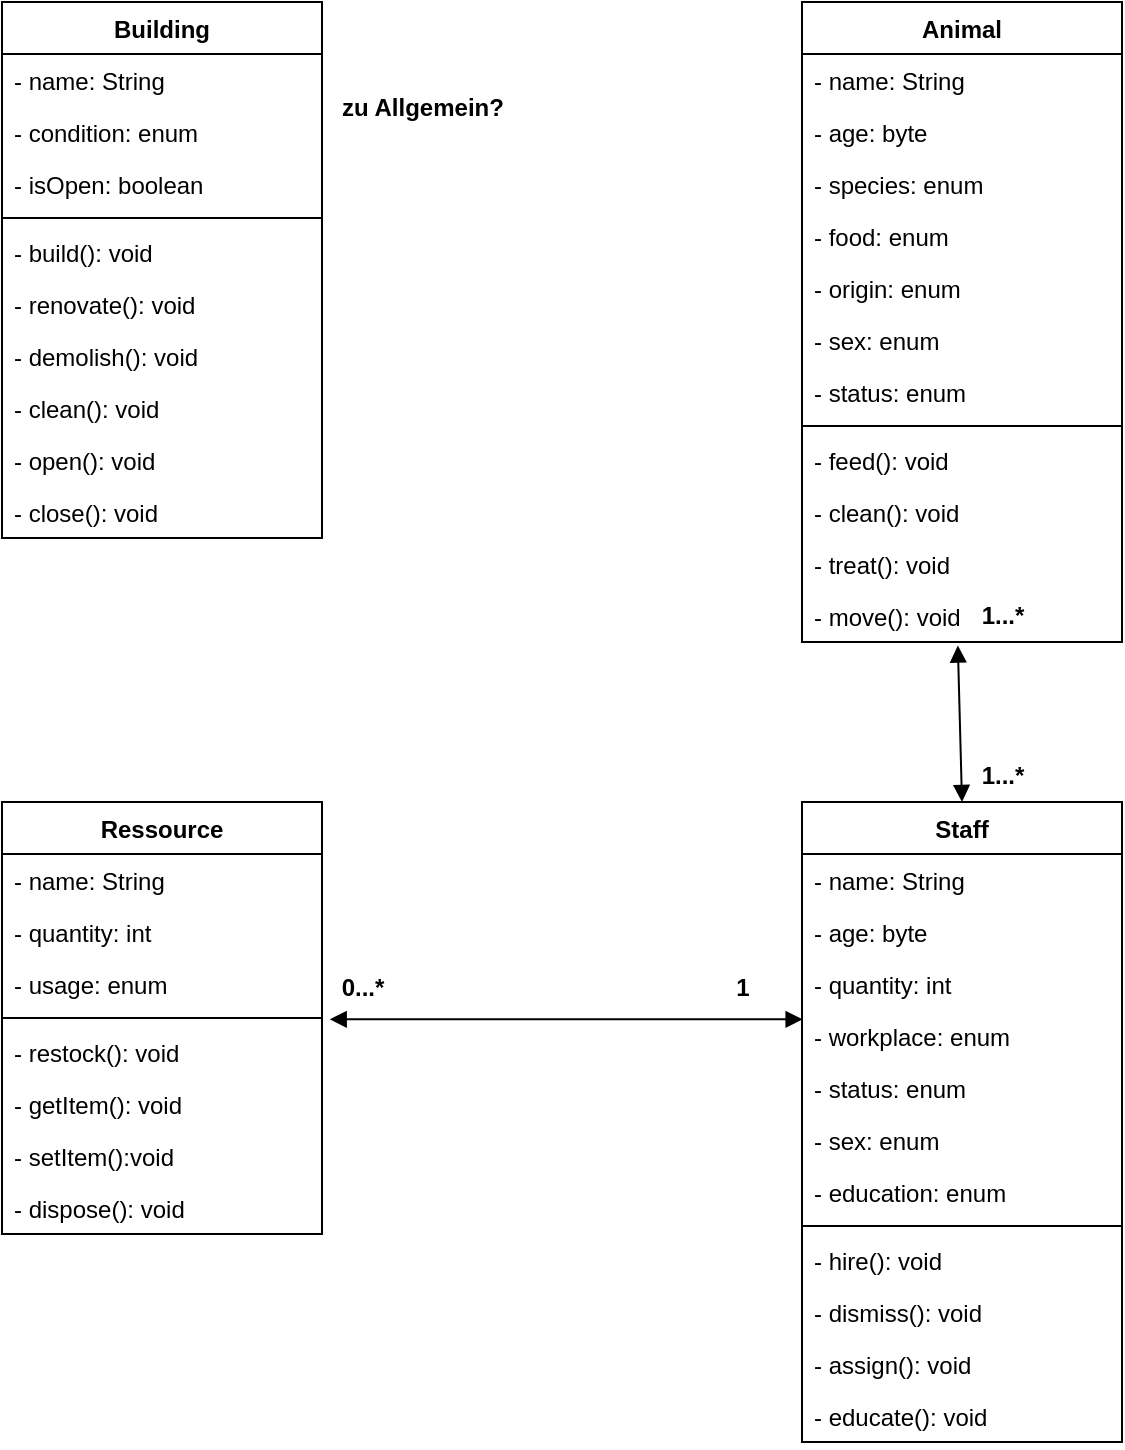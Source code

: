 <mxfile version="24.8.3">
  <diagram name="Seite-1" id="jhEdLDE9WR9IHldSoM_a">
    <mxGraphModel dx="2047" dy="879" grid="1" gridSize="10" guides="1" tooltips="1" connect="1" arrows="1" fold="1" page="1" pageScale="1" pageWidth="827" pageHeight="1169" math="0" shadow="0">
      <root>
        <mxCell id="0" />
        <mxCell id="1" parent="0" />
        <mxCell id="kD3LuIa5EYnHTXpDRzE3-5" value="Building" style="swimlane;fontStyle=1;align=center;verticalAlign=top;childLayout=stackLayout;horizontal=1;startSize=26;horizontalStack=0;resizeParent=1;resizeParentMax=0;resizeLast=0;collapsible=1;marginBottom=0;whiteSpace=wrap;html=1;" vertex="1" parent="1">
          <mxGeometry x="40" y="40" width="160" height="268" as="geometry">
            <mxRectangle x="40" y="40" width="80" height="30" as="alternateBounds" />
          </mxGeometry>
        </mxCell>
        <mxCell id="kD3LuIa5EYnHTXpDRzE3-6" value="- name: String" style="text;strokeColor=none;fillColor=none;align=left;verticalAlign=top;spacingLeft=4;spacingRight=4;overflow=hidden;rotatable=0;points=[[0,0.5],[1,0.5]];portConstraint=eastwest;whiteSpace=wrap;html=1;" vertex="1" parent="kD3LuIa5EYnHTXpDRzE3-5">
          <mxGeometry y="26" width="160" height="26" as="geometry" />
        </mxCell>
        <mxCell id="kD3LuIa5EYnHTXpDRzE3-10" value="- condition: enum" style="text;strokeColor=none;fillColor=none;align=left;verticalAlign=top;spacingLeft=4;spacingRight=4;overflow=hidden;rotatable=0;points=[[0,0.5],[1,0.5]];portConstraint=eastwest;whiteSpace=wrap;html=1;" vertex="1" parent="kD3LuIa5EYnHTXpDRzE3-5">
          <mxGeometry y="52" width="160" height="26" as="geometry" />
        </mxCell>
        <mxCell id="kD3LuIa5EYnHTXpDRzE3-11" value="- isOpen: boolean" style="text;strokeColor=none;fillColor=none;align=left;verticalAlign=top;spacingLeft=4;spacingRight=4;overflow=hidden;rotatable=0;points=[[0,0.5],[1,0.5]];portConstraint=eastwest;whiteSpace=wrap;html=1;" vertex="1" parent="kD3LuIa5EYnHTXpDRzE3-5">
          <mxGeometry y="78" width="160" height="26" as="geometry" />
        </mxCell>
        <mxCell id="kD3LuIa5EYnHTXpDRzE3-7" value="" style="line;strokeWidth=1;fillColor=none;align=left;verticalAlign=middle;spacingTop=-1;spacingLeft=3;spacingRight=3;rotatable=0;labelPosition=right;points=[];portConstraint=eastwest;strokeColor=inherit;" vertex="1" parent="kD3LuIa5EYnHTXpDRzE3-5">
          <mxGeometry y="104" width="160" height="8" as="geometry" />
        </mxCell>
        <mxCell id="kD3LuIa5EYnHTXpDRzE3-8" value="- build(): void" style="text;strokeColor=none;fillColor=none;align=left;verticalAlign=top;spacingLeft=4;spacingRight=4;overflow=hidden;rotatable=0;points=[[0,0.5],[1,0.5]];portConstraint=eastwest;whiteSpace=wrap;html=1;" vertex="1" parent="kD3LuIa5EYnHTXpDRzE3-5">
          <mxGeometry y="112" width="160" height="26" as="geometry" />
        </mxCell>
        <mxCell id="kD3LuIa5EYnHTXpDRzE3-12" value="- renovate(): void" style="text;strokeColor=none;fillColor=none;align=left;verticalAlign=top;spacingLeft=4;spacingRight=4;overflow=hidden;rotatable=0;points=[[0,0.5],[1,0.5]];portConstraint=eastwest;whiteSpace=wrap;html=1;" vertex="1" parent="kD3LuIa5EYnHTXpDRzE3-5">
          <mxGeometry y="138" width="160" height="26" as="geometry" />
        </mxCell>
        <mxCell id="kD3LuIa5EYnHTXpDRzE3-13" value="- demolish(): void" style="text;strokeColor=none;fillColor=none;align=left;verticalAlign=top;spacingLeft=4;spacingRight=4;overflow=hidden;rotatable=0;points=[[0,0.5],[1,0.5]];portConstraint=eastwest;whiteSpace=wrap;html=1;" vertex="1" parent="kD3LuIa5EYnHTXpDRzE3-5">
          <mxGeometry y="164" width="160" height="26" as="geometry" />
        </mxCell>
        <mxCell id="kD3LuIa5EYnHTXpDRzE3-14" value="- clean(): void" style="text;strokeColor=none;fillColor=none;align=left;verticalAlign=top;spacingLeft=4;spacingRight=4;overflow=hidden;rotatable=0;points=[[0,0.5],[1,0.5]];portConstraint=eastwest;whiteSpace=wrap;html=1;" vertex="1" parent="kD3LuIa5EYnHTXpDRzE3-5">
          <mxGeometry y="190" width="160" height="26" as="geometry" />
        </mxCell>
        <mxCell id="kD3LuIa5EYnHTXpDRzE3-15" value="- open(): void" style="text;strokeColor=none;fillColor=none;align=left;verticalAlign=top;spacingLeft=4;spacingRight=4;overflow=hidden;rotatable=0;points=[[0,0.5],[1,0.5]];portConstraint=eastwest;whiteSpace=wrap;html=1;" vertex="1" parent="kD3LuIa5EYnHTXpDRzE3-5">
          <mxGeometry y="216" width="160" height="26" as="geometry" />
        </mxCell>
        <mxCell id="kD3LuIa5EYnHTXpDRzE3-16" value="- close(): void" style="text;strokeColor=none;fillColor=none;align=left;verticalAlign=top;spacingLeft=4;spacingRight=4;overflow=hidden;rotatable=0;points=[[0,0.5],[1,0.5]];portConstraint=eastwest;whiteSpace=wrap;html=1;" vertex="1" parent="kD3LuIa5EYnHTXpDRzE3-5">
          <mxGeometry y="242" width="160" height="26" as="geometry" />
        </mxCell>
        <mxCell id="kD3LuIa5EYnHTXpDRzE3-17" value="Staff" style="swimlane;fontStyle=1;align=center;verticalAlign=top;childLayout=stackLayout;horizontal=1;startSize=26;horizontalStack=0;resizeParent=1;resizeParentMax=0;resizeLast=0;collapsible=1;marginBottom=0;whiteSpace=wrap;html=1;" vertex="1" parent="1">
          <mxGeometry x="440" y="440" width="160" height="320" as="geometry" />
        </mxCell>
        <mxCell id="kD3LuIa5EYnHTXpDRzE3-18" value="- name: String" style="text;strokeColor=none;fillColor=none;align=left;verticalAlign=top;spacingLeft=4;spacingRight=4;overflow=hidden;rotatable=0;points=[[0,0.5],[1,0.5]];portConstraint=eastwest;whiteSpace=wrap;html=1;" vertex="1" parent="kD3LuIa5EYnHTXpDRzE3-17">
          <mxGeometry y="26" width="160" height="26" as="geometry" />
        </mxCell>
        <mxCell id="kD3LuIa5EYnHTXpDRzE3-22" value="- age: byte" style="text;strokeColor=none;fillColor=none;align=left;verticalAlign=top;spacingLeft=4;spacingRight=4;overflow=hidden;rotatable=0;points=[[0,0.5],[1,0.5]];portConstraint=eastwest;whiteSpace=wrap;html=1;" vertex="1" parent="kD3LuIa5EYnHTXpDRzE3-17">
          <mxGeometry y="52" width="160" height="26" as="geometry" />
        </mxCell>
        <mxCell id="kD3LuIa5EYnHTXpDRzE3-23" value="- quantity: int" style="text;strokeColor=none;fillColor=none;align=left;verticalAlign=top;spacingLeft=4;spacingRight=4;overflow=hidden;rotatable=0;points=[[0,0.5],[1,0.5]];portConstraint=eastwest;whiteSpace=wrap;html=1;" vertex="1" parent="kD3LuIa5EYnHTXpDRzE3-17">
          <mxGeometry y="78" width="160" height="26" as="geometry" />
        </mxCell>
        <mxCell id="kD3LuIa5EYnHTXpDRzE3-21" value="- workplace: enum" style="text;strokeColor=none;fillColor=none;align=left;verticalAlign=top;spacingLeft=4;spacingRight=4;overflow=hidden;rotatable=0;points=[[0,0.5],[1,0.5]];portConstraint=eastwest;whiteSpace=wrap;html=1;" vertex="1" parent="kD3LuIa5EYnHTXpDRzE3-17">
          <mxGeometry y="104" width="160" height="26" as="geometry" />
        </mxCell>
        <mxCell id="kD3LuIa5EYnHTXpDRzE3-25" value="- status: enum" style="text;strokeColor=none;fillColor=none;align=left;verticalAlign=top;spacingLeft=4;spacingRight=4;overflow=hidden;rotatable=0;points=[[0,0.5],[1,0.5]];portConstraint=eastwest;whiteSpace=wrap;html=1;" vertex="1" parent="kD3LuIa5EYnHTXpDRzE3-17">
          <mxGeometry y="130" width="160" height="26" as="geometry" />
        </mxCell>
        <mxCell id="kD3LuIa5EYnHTXpDRzE3-26" value="- sex: enum" style="text;strokeColor=none;fillColor=none;align=left;verticalAlign=top;spacingLeft=4;spacingRight=4;overflow=hidden;rotatable=0;points=[[0,0.5],[1,0.5]];portConstraint=eastwest;whiteSpace=wrap;html=1;" vertex="1" parent="kD3LuIa5EYnHTXpDRzE3-17">
          <mxGeometry y="156" width="160" height="26" as="geometry" />
        </mxCell>
        <mxCell id="kD3LuIa5EYnHTXpDRzE3-27" value="- education: enum" style="text;strokeColor=none;fillColor=none;align=left;verticalAlign=top;spacingLeft=4;spacingRight=4;overflow=hidden;rotatable=0;points=[[0,0.5],[1,0.5]];portConstraint=eastwest;whiteSpace=wrap;html=1;" vertex="1" parent="kD3LuIa5EYnHTXpDRzE3-17">
          <mxGeometry y="182" width="160" height="26" as="geometry" />
        </mxCell>
        <mxCell id="kD3LuIa5EYnHTXpDRzE3-19" value="" style="line;strokeWidth=1;fillColor=none;align=left;verticalAlign=middle;spacingTop=-1;spacingLeft=3;spacingRight=3;rotatable=0;labelPosition=right;points=[];portConstraint=eastwest;strokeColor=inherit;" vertex="1" parent="kD3LuIa5EYnHTXpDRzE3-17">
          <mxGeometry y="208" width="160" height="8" as="geometry" />
        </mxCell>
        <mxCell id="kD3LuIa5EYnHTXpDRzE3-20" value="- hire(): void" style="text;strokeColor=none;fillColor=none;align=left;verticalAlign=top;spacingLeft=4;spacingRight=4;overflow=hidden;rotatable=0;points=[[0,0.5],[1,0.5]];portConstraint=eastwest;whiteSpace=wrap;html=1;" vertex="1" parent="kD3LuIa5EYnHTXpDRzE3-17">
          <mxGeometry y="216" width="160" height="26" as="geometry" />
        </mxCell>
        <mxCell id="kD3LuIa5EYnHTXpDRzE3-28" value="- dismiss(): void" style="text;strokeColor=none;fillColor=none;align=left;verticalAlign=top;spacingLeft=4;spacingRight=4;overflow=hidden;rotatable=0;points=[[0,0.5],[1,0.5]];portConstraint=eastwest;whiteSpace=wrap;html=1;" vertex="1" parent="kD3LuIa5EYnHTXpDRzE3-17">
          <mxGeometry y="242" width="160" height="26" as="geometry" />
        </mxCell>
        <mxCell id="kD3LuIa5EYnHTXpDRzE3-29" value="- assign(): void" style="text;strokeColor=none;fillColor=none;align=left;verticalAlign=top;spacingLeft=4;spacingRight=4;overflow=hidden;rotatable=0;points=[[0,0.5],[1,0.5]];portConstraint=eastwest;whiteSpace=wrap;html=1;" vertex="1" parent="kD3LuIa5EYnHTXpDRzE3-17">
          <mxGeometry y="268" width="160" height="26" as="geometry" />
        </mxCell>
        <mxCell id="kD3LuIa5EYnHTXpDRzE3-30" value="- educate(): void" style="text;strokeColor=none;fillColor=none;align=left;verticalAlign=top;spacingLeft=4;spacingRight=4;overflow=hidden;rotatable=0;points=[[0,0.5],[1,0.5]];portConstraint=eastwest;whiteSpace=wrap;html=1;" vertex="1" parent="kD3LuIa5EYnHTXpDRzE3-17">
          <mxGeometry y="294" width="160" height="26" as="geometry" />
        </mxCell>
        <mxCell id="kD3LuIa5EYnHTXpDRzE3-31" value="Animal" style="swimlane;fontStyle=1;align=center;verticalAlign=top;childLayout=stackLayout;horizontal=1;startSize=26;horizontalStack=0;resizeParent=1;resizeParentMax=0;resizeLast=0;collapsible=1;marginBottom=0;whiteSpace=wrap;html=1;" vertex="1" parent="1">
          <mxGeometry x="440" y="40" width="160" height="320" as="geometry">
            <mxRectangle x="440" y="40" width="80" height="30" as="alternateBounds" />
          </mxGeometry>
        </mxCell>
        <mxCell id="kD3LuIa5EYnHTXpDRzE3-32" value="- name: String" style="text;strokeColor=none;fillColor=none;align=left;verticalAlign=top;spacingLeft=4;spacingRight=4;overflow=hidden;rotatable=0;points=[[0,0.5],[1,0.5]];portConstraint=eastwest;whiteSpace=wrap;html=1;" vertex="1" parent="kD3LuIa5EYnHTXpDRzE3-31">
          <mxGeometry y="26" width="160" height="26" as="geometry" />
        </mxCell>
        <mxCell id="kD3LuIa5EYnHTXpDRzE3-36" value="- age: byte" style="text;strokeColor=none;fillColor=none;align=left;verticalAlign=top;spacingLeft=4;spacingRight=4;overflow=hidden;rotatable=0;points=[[0,0.5],[1,0.5]];portConstraint=eastwest;whiteSpace=wrap;html=1;" vertex="1" parent="kD3LuIa5EYnHTXpDRzE3-31">
          <mxGeometry y="52" width="160" height="26" as="geometry" />
        </mxCell>
        <mxCell id="kD3LuIa5EYnHTXpDRzE3-35" value="- species: enum" style="text;strokeColor=none;fillColor=none;align=left;verticalAlign=top;spacingLeft=4;spacingRight=4;overflow=hidden;rotatable=0;points=[[0,0.5],[1,0.5]];portConstraint=eastwest;whiteSpace=wrap;html=1;" vertex="1" parent="kD3LuIa5EYnHTXpDRzE3-31">
          <mxGeometry y="78" width="160" height="26" as="geometry" />
        </mxCell>
        <mxCell id="kD3LuIa5EYnHTXpDRzE3-37" value="- food: enum" style="text;strokeColor=none;fillColor=none;align=left;verticalAlign=top;spacingLeft=4;spacingRight=4;overflow=hidden;rotatable=0;points=[[0,0.5],[1,0.5]];portConstraint=eastwest;whiteSpace=wrap;html=1;" vertex="1" parent="kD3LuIa5EYnHTXpDRzE3-31">
          <mxGeometry y="104" width="160" height="26" as="geometry" />
        </mxCell>
        <mxCell id="kD3LuIa5EYnHTXpDRzE3-38" value="- origin: enum" style="text;strokeColor=none;fillColor=none;align=left;verticalAlign=top;spacingLeft=4;spacingRight=4;overflow=hidden;rotatable=0;points=[[0,0.5],[1,0.5]];portConstraint=eastwest;whiteSpace=wrap;html=1;" vertex="1" parent="kD3LuIa5EYnHTXpDRzE3-31">
          <mxGeometry y="130" width="160" height="26" as="geometry" />
        </mxCell>
        <mxCell id="kD3LuIa5EYnHTXpDRzE3-39" value="- sex: enum" style="text;strokeColor=none;fillColor=none;align=left;verticalAlign=top;spacingLeft=4;spacingRight=4;overflow=hidden;rotatable=0;points=[[0,0.5],[1,0.5]];portConstraint=eastwest;whiteSpace=wrap;html=1;" vertex="1" parent="kD3LuIa5EYnHTXpDRzE3-31">
          <mxGeometry y="156" width="160" height="26" as="geometry" />
        </mxCell>
        <mxCell id="kD3LuIa5EYnHTXpDRzE3-59" value="- status: enum" style="text;strokeColor=none;fillColor=none;align=left;verticalAlign=top;spacingLeft=4;spacingRight=4;overflow=hidden;rotatable=0;points=[[0,0.5],[1,0.5]];portConstraint=eastwest;whiteSpace=wrap;html=1;" vertex="1" parent="kD3LuIa5EYnHTXpDRzE3-31">
          <mxGeometry y="182" width="160" height="26" as="geometry" />
        </mxCell>
        <mxCell id="kD3LuIa5EYnHTXpDRzE3-33" value="" style="line;strokeWidth=1;fillColor=none;align=left;verticalAlign=middle;spacingTop=-1;spacingLeft=3;spacingRight=3;rotatable=0;labelPosition=right;points=[];portConstraint=eastwest;strokeColor=inherit;" vertex="1" parent="kD3LuIa5EYnHTXpDRzE3-31">
          <mxGeometry y="208" width="160" height="8" as="geometry" />
        </mxCell>
        <mxCell id="kD3LuIa5EYnHTXpDRzE3-34" value="- feed(): void" style="text;strokeColor=none;fillColor=none;align=left;verticalAlign=top;spacingLeft=4;spacingRight=4;overflow=hidden;rotatable=0;points=[[0,0.5],[1,0.5]];portConstraint=eastwest;whiteSpace=wrap;html=1;" vertex="1" parent="kD3LuIa5EYnHTXpDRzE3-31">
          <mxGeometry y="216" width="160" height="26" as="geometry" />
        </mxCell>
        <mxCell id="kD3LuIa5EYnHTXpDRzE3-40" value="- clean(): void" style="text;strokeColor=none;fillColor=none;align=left;verticalAlign=top;spacingLeft=4;spacingRight=4;overflow=hidden;rotatable=0;points=[[0,0.5],[1,0.5]];portConstraint=eastwest;whiteSpace=wrap;html=1;" vertex="1" parent="kD3LuIa5EYnHTXpDRzE3-31">
          <mxGeometry y="242" width="160" height="26" as="geometry" />
        </mxCell>
        <mxCell id="kD3LuIa5EYnHTXpDRzE3-41" value="- treat(): void" style="text;strokeColor=none;fillColor=none;align=left;verticalAlign=top;spacingLeft=4;spacingRight=4;overflow=hidden;rotatable=0;points=[[0,0.5],[1,0.5]];portConstraint=eastwest;whiteSpace=wrap;html=1;" vertex="1" parent="kD3LuIa5EYnHTXpDRzE3-31">
          <mxGeometry y="268" width="160" height="26" as="geometry" />
        </mxCell>
        <mxCell id="kD3LuIa5EYnHTXpDRzE3-42" value="- move(): void" style="text;strokeColor=none;fillColor=none;align=left;verticalAlign=top;spacingLeft=4;spacingRight=4;overflow=hidden;rotatable=0;points=[[0,0.5],[1,0.5]];portConstraint=eastwest;whiteSpace=wrap;html=1;" vertex="1" parent="kD3LuIa5EYnHTXpDRzE3-31">
          <mxGeometry y="294" width="160" height="26" as="geometry" />
        </mxCell>
        <mxCell id="kD3LuIa5EYnHTXpDRzE3-43" value="Ressource" style="swimlane;fontStyle=1;align=center;verticalAlign=top;childLayout=stackLayout;horizontal=1;startSize=26;horizontalStack=0;resizeParent=1;resizeParentMax=0;resizeLast=0;collapsible=1;marginBottom=0;whiteSpace=wrap;html=1;" vertex="1" parent="1">
          <mxGeometry x="40" y="440" width="160" height="216" as="geometry">
            <mxRectangle x="440" y="440" width="100" height="30" as="alternateBounds" />
          </mxGeometry>
        </mxCell>
        <mxCell id="kD3LuIa5EYnHTXpDRzE3-44" value="- name: String" style="text;strokeColor=none;fillColor=none;align=left;verticalAlign=top;spacingLeft=4;spacingRight=4;overflow=hidden;rotatable=0;points=[[0,0.5],[1,0.5]];portConstraint=eastwest;whiteSpace=wrap;html=1;" vertex="1" parent="kD3LuIa5EYnHTXpDRzE3-43">
          <mxGeometry y="26" width="160" height="26" as="geometry" />
        </mxCell>
        <mxCell id="kD3LuIa5EYnHTXpDRzE3-47" value="- quantity: int" style="text;strokeColor=none;fillColor=none;align=left;verticalAlign=top;spacingLeft=4;spacingRight=4;overflow=hidden;rotatable=0;points=[[0,0.5],[1,0.5]];portConstraint=eastwest;whiteSpace=wrap;html=1;" vertex="1" parent="kD3LuIa5EYnHTXpDRzE3-43">
          <mxGeometry y="52" width="160" height="26" as="geometry" />
        </mxCell>
        <mxCell id="kD3LuIa5EYnHTXpDRzE3-48" value="- usage: enum" style="text;strokeColor=none;fillColor=none;align=left;verticalAlign=top;spacingLeft=4;spacingRight=4;overflow=hidden;rotatable=0;points=[[0,0.5],[1,0.5]];portConstraint=eastwest;whiteSpace=wrap;html=1;" vertex="1" parent="kD3LuIa5EYnHTXpDRzE3-43">
          <mxGeometry y="78" width="160" height="26" as="geometry" />
        </mxCell>
        <mxCell id="kD3LuIa5EYnHTXpDRzE3-45" value="" style="line;strokeWidth=1;fillColor=none;align=left;verticalAlign=middle;spacingTop=-1;spacingLeft=3;spacingRight=3;rotatable=0;labelPosition=right;points=[];portConstraint=eastwest;strokeColor=inherit;" vertex="1" parent="kD3LuIa5EYnHTXpDRzE3-43">
          <mxGeometry y="104" width="160" height="8" as="geometry" />
        </mxCell>
        <mxCell id="kD3LuIa5EYnHTXpDRzE3-46" value="- restock(): void" style="text;strokeColor=none;fillColor=none;align=left;verticalAlign=top;spacingLeft=4;spacingRight=4;overflow=hidden;rotatable=0;points=[[0,0.5],[1,0.5]];portConstraint=eastwest;whiteSpace=wrap;html=1;" vertex="1" parent="kD3LuIa5EYnHTXpDRzE3-43">
          <mxGeometry y="112" width="160" height="26" as="geometry" />
        </mxCell>
        <mxCell id="kD3LuIa5EYnHTXpDRzE3-49" value="- getItem(): void" style="text;strokeColor=none;fillColor=none;align=left;verticalAlign=top;spacingLeft=4;spacingRight=4;overflow=hidden;rotatable=0;points=[[0,0.5],[1,0.5]];portConstraint=eastwest;whiteSpace=wrap;html=1;" vertex="1" parent="kD3LuIa5EYnHTXpDRzE3-43">
          <mxGeometry y="138" width="160" height="26" as="geometry" />
        </mxCell>
        <mxCell id="kD3LuIa5EYnHTXpDRzE3-50" value="- setItem():void" style="text;strokeColor=none;fillColor=none;align=left;verticalAlign=top;spacingLeft=4;spacingRight=4;overflow=hidden;rotatable=0;points=[[0,0.5],[1,0.5]];portConstraint=eastwest;whiteSpace=wrap;html=1;" vertex="1" parent="kD3LuIa5EYnHTXpDRzE3-43">
          <mxGeometry y="164" width="160" height="26" as="geometry" />
        </mxCell>
        <mxCell id="kD3LuIa5EYnHTXpDRzE3-51" value="- dispose(): void" style="text;strokeColor=none;fillColor=none;align=left;verticalAlign=top;spacingLeft=4;spacingRight=4;overflow=hidden;rotatable=0;points=[[0,0.5],[1,0.5]];portConstraint=eastwest;whiteSpace=wrap;html=1;" vertex="1" parent="kD3LuIa5EYnHTXpDRzE3-43">
          <mxGeometry y="190" width="160" height="26" as="geometry" />
        </mxCell>
        <mxCell id="kD3LuIa5EYnHTXpDRzE3-52" value="" style="endArrow=block;startArrow=block;endFill=1;startFill=1;html=1;rounded=0;exitX=0.487;exitY=1.066;exitDx=0;exitDy=0;exitPerimeter=0;entryX=0.5;entryY=0;entryDx=0;entryDy=0;" edge="1" parent="1" source="kD3LuIa5EYnHTXpDRzE3-42" target="kD3LuIa5EYnHTXpDRzE3-17">
          <mxGeometry width="160" relative="1" as="geometry">
            <mxPoint x="350" y="440" as="sourcePoint" />
            <mxPoint x="510" y="440" as="targetPoint" />
            <Array as="points" />
          </mxGeometry>
        </mxCell>
        <mxCell id="kD3LuIa5EYnHTXpDRzE3-53" value="1...*" style="text;align=center;fontStyle=1;verticalAlign=middle;spacingLeft=3;spacingRight=3;strokeColor=none;rotatable=0;points=[[0,0.5],[1,0.5]];portConstraint=eastwest;html=1;" vertex="1" parent="1">
          <mxGeometry x="500" y="334" width="80" height="26" as="geometry" />
        </mxCell>
        <mxCell id="kD3LuIa5EYnHTXpDRzE3-54" value="1...*" style="text;align=center;fontStyle=1;verticalAlign=middle;spacingLeft=3;spacingRight=3;strokeColor=none;rotatable=0;points=[[0,0.5],[1,0.5]];portConstraint=eastwest;html=1;" vertex="1" parent="1">
          <mxGeometry x="500" y="414" width="80" height="26" as="geometry" />
        </mxCell>
        <mxCell id="kD3LuIa5EYnHTXpDRzE3-55" value="" style="endArrow=block;startArrow=block;endFill=1;startFill=1;html=1;rounded=0;exitX=1.024;exitY=-0.129;exitDx=0;exitDy=0;exitPerimeter=0;entryX=0.002;entryY=0.179;entryDx=0;entryDy=0;entryPerimeter=0;" edge="1" parent="1" source="kD3LuIa5EYnHTXpDRzE3-46" target="kD3LuIa5EYnHTXpDRzE3-21">
          <mxGeometry width="160" relative="1" as="geometry">
            <mxPoint x="350" y="440" as="sourcePoint" />
            <mxPoint x="510" y="440" as="targetPoint" />
          </mxGeometry>
        </mxCell>
        <mxCell id="kD3LuIa5EYnHTXpDRzE3-56" value="0...*" style="text;align=center;fontStyle=1;verticalAlign=middle;spacingLeft=3;spacingRight=3;strokeColor=none;rotatable=0;points=[[0,0.5],[1,0.5]];portConstraint=eastwest;html=1;" vertex="1" parent="1">
          <mxGeometry x="180" y="520" width="80" height="26" as="geometry" />
        </mxCell>
        <mxCell id="kD3LuIa5EYnHTXpDRzE3-57" value="1" style="text;align=center;fontStyle=1;verticalAlign=middle;spacingLeft=3;spacingRight=3;strokeColor=none;rotatable=0;points=[[0,0.5],[1,0.5]];portConstraint=eastwest;html=1;" vertex="1" parent="1">
          <mxGeometry x="370" y="520" width="80" height="26" as="geometry" />
        </mxCell>
        <mxCell id="kD3LuIa5EYnHTXpDRzE3-58" value="zu Allgemein?" style="text;align=center;fontStyle=1;verticalAlign=middle;spacingLeft=3;spacingRight=3;strokeColor=none;rotatable=0;points=[[0,0.5],[1,0.5]];portConstraint=eastwest;html=1;" vertex="1" parent="1">
          <mxGeometry x="210" y="80" width="80" height="26" as="geometry" />
        </mxCell>
      </root>
    </mxGraphModel>
  </diagram>
</mxfile>

